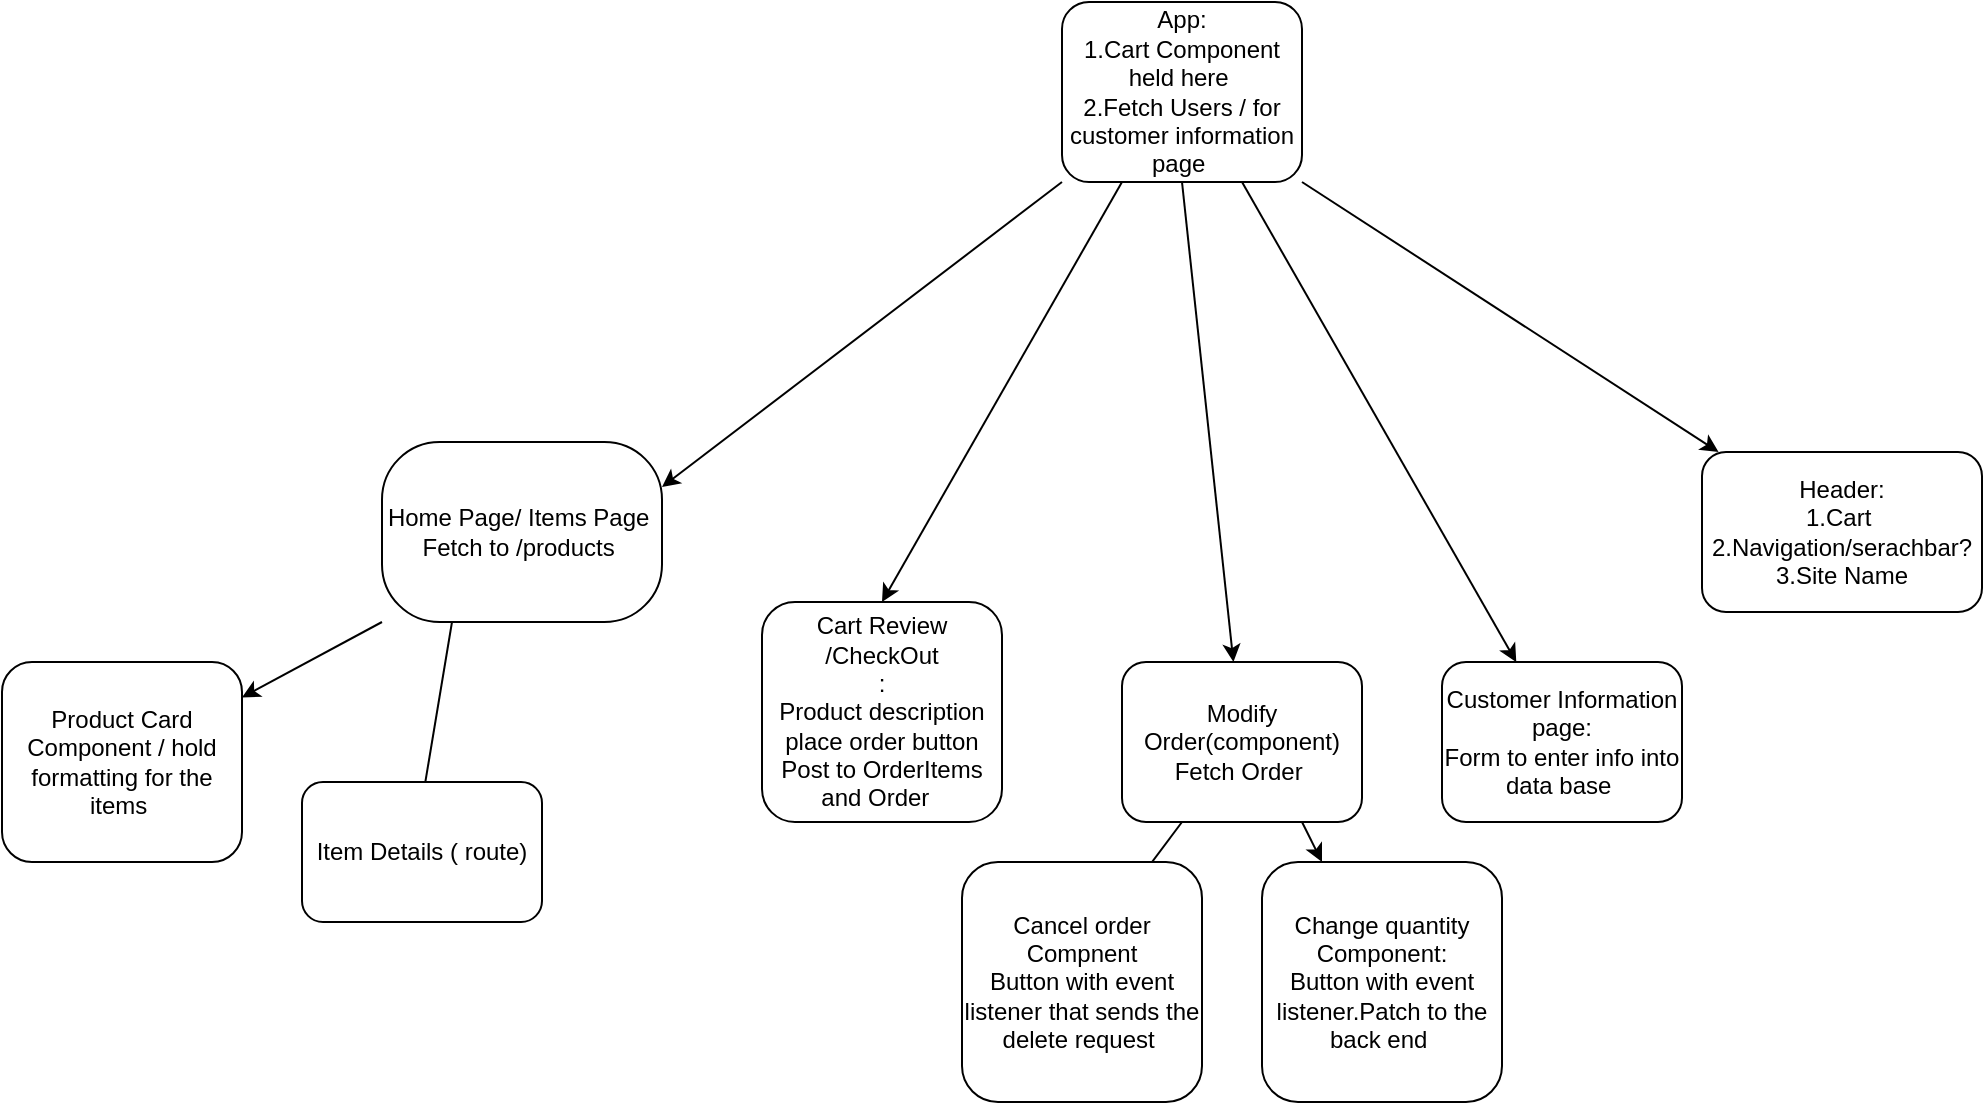 <mxfile>
    <diagram id="3uOzZn76dwP_P1qo776C" name="Page-1">
        <mxGraphModel dx="1519" dy="1599" grid="1" gridSize="10" guides="1" tooltips="1" connect="1" arrows="1" fold="1" page="1" pageScale="1" pageWidth="850" pageHeight="1100" math="0" shadow="0">
            <root>
                <mxCell id="0"/>
                <mxCell id="1" parent="0"/>
                <mxCell id="5" style="edgeStyle=none;html=1;exitX=0;exitY=1;exitDx=0;exitDy=0;entryX=1;entryY=0.25;entryDx=0;entryDy=0;" edge="1" parent="1" source="2" target="4">
                    <mxGeometry relative="1" as="geometry"/>
                </mxCell>
                <mxCell id="11" style="edgeStyle=none;html=1;exitX=0.75;exitY=1;exitDx=0;exitDy=0;" edge="1" parent="1" source="2" target="12">
                    <mxGeometry relative="1" as="geometry">
                        <mxPoint x="310" y="130" as="targetPoint"/>
                    </mxGeometry>
                </mxCell>
                <mxCell id="13" style="edgeStyle=none;html=1;exitX=1;exitY=1;exitDx=0;exitDy=0;" edge="1" parent="1" source="2" target="14">
                    <mxGeometry relative="1" as="geometry">
                        <mxPoint x="460" y="120" as="targetPoint"/>
                    </mxGeometry>
                </mxCell>
                <mxCell id="29" style="edgeStyle=none;html=1;exitX=0.5;exitY=1;exitDx=0;exitDy=0;" edge="1" parent="1" source="2" target="27">
                    <mxGeometry relative="1" as="geometry"/>
                </mxCell>
                <mxCell id="2" value="App:&lt;br&gt;1.Cart Component held here&amp;nbsp;&lt;br&gt;2.Fetch Users / for customer information page&amp;nbsp;" style="rounded=1;whiteSpace=wrap;html=1;" vertex="1" parent="1">
                    <mxGeometry x="250" y="-180" width="120" height="90" as="geometry"/>
                </mxCell>
                <mxCell id="6" style="edgeStyle=none;html=1;exitX=0;exitY=1;exitDx=0;exitDy=0;" edge="1" parent="1" source="4" target="7">
                    <mxGeometry relative="1" as="geometry">
                        <mxPoint x="-20" y="290" as="targetPoint"/>
                    </mxGeometry>
                </mxCell>
                <mxCell id="9" style="edgeStyle=none;html=1;entryX=0.5;entryY=0.143;entryDx=0;entryDy=0;entryPerimeter=0;exitX=0.25;exitY=1;exitDx=0;exitDy=0;" edge="1" parent="1" source="4" target="8">
                    <mxGeometry relative="1" as="geometry">
                        <mxPoint x="130" y="220" as="sourcePoint"/>
                    </mxGeometry>
                </mxCell>
                <mxCell id="16" style="edgeStyle=none;html=1;entryX=0.5;entryY=0;entryDx=0;entryDy=0;entryPerimeter=0;exitX=0.25;exitY=1;exitDx=0;exitDy=0;" edge="1" parent="1" source="2" target="15">
                    <mxGeometry relative="1" as="geometry">
                        <mxPoint x="250" y="160" as="sourcePoint"/>
                    </mxGeometry>
                </mxCell>
                <mxCell id="17" style="edgeStyle=none;html=1;" edge="1" parent="1">
                    <mxGeometry relative="1" as="geometry">
                        <mxPoint x="280" y="40" as="sourcePoint"/>
                        <mxPoint x="280" y="40" as="targetPoint"/>
                    </mxGeometry>
                </mxCell>
                <mxCell id="4" value="Home Page/ Items Page&amp;nbsp;&lt;br&gt;Fetch to /products&amp;nbsp;" style="rounded=1;whiteSpace=wrap;html=1;arcSize=32;" vertex="1" parent="1">
                    <mxGeometry x="-90" y="40" width="140" height="90" as="geometry"/>
                </mxCell>
                <mxCell id="7" value="Product Card Component / hold formatting for the items&amp;nbsp;" style="rounded=1;whiteSpace=wrap;html=1;" vertex="1" parent="1">
                    <mxGeometry x="-280" y="150" width="120" height="100" as="geometry"/>
                </mxCell>
                <mxCell id="8" value="Item Details ( route)" style="rounded=1;whiteSpace=wrap;html=1;" vertex="1" parent="1">
                    <mxGeometry x="-130" y="210" width="120" height="70" as="geometry"/>
                </mxCell>
                <mxCell id="12" value="Customer Information page:&lt;br&gt;Form to enter info into data base&amp;nbsp;" style="rounded=1;whiteSpace=wrap;html=1;" vertex="1" parent="1">
                    <mxGeometry x="440" y="150" width="120" height="80" as="geometry"/>
                </mxCell>
                <mxCell id="14" value="Header:&lt;br&gt;1.Cart&amp;nbsp;&lt;br&gt;2.Navigation/serachbar?&lt;br&gt;3.Site Name" style="rounded=1;whiteSpace=wrap;html=1;" vertex="1" parent="1">
                    <mxGeometry x="570" y="45" width="140" height="80" as="geometry"/>
                </mxCell>
                <mxCell id="15" value="Cart Review /CheckOut&lt;br&gt;:&lt;br&gt;Product description&lt;br&gt;place order button&lt;br&gt;Post to OrderItems and Order&amp;nbsp;&amp;nbsp;" style="rounded=1;whiteSpace=wrap;html=1;" vertex="1" parent="1">
                    <mxGeometry x="100" y="120" width="120" height="110" as="geometry"/>
                </mxCell>
                <mxCell id="30" style="edgeStyle=none;html=1;exitX=0.25;exitY=1;exitDx=0;exitDy=0;entryX=0.667;entryY=0.167;entryDx=0;entryDy=0;entryPerimeter=0;" edge="1" parent="1" source="27" target="33">
                    <mxGeometry relative="1" as="geometry">
                        <mxPoint x="290" y="290" as="targetPoint"/>
                    </mxGeometry>
                </mxCell>
                <mxCell id="31" style="edgeStyle=none;html=1;exitX=0.75;exitY=1;exitDx=0;exitDy=0;" edge="1" parent="1" source="27" target="32">
                    <mxGeometry relative="1" as="geometry">
                        <mxPoint x="410" y="300" as="targetPoint"/>
                    </mxGeometry>
                </mxCell>
                <mxCell id="27" value="Modify Order(component)&lt;br&gt;Fetch Order&amp;nbsp;" style="rounded=1;whiteSpace=wrap;html=1;" vertex="1" parent="1">
                    <mxGeometry x="280" y="150" width="120" height="80" as="geometry"/>
                </mxCell>
                <mxCell id="32" value="Change quantity Component:&lt;br&gt;Button with event listener.Patch to the back end&amp;nbsp;" style="rounded=1;whiteSpace=wrap;html=1;" vertex="1" parent="1">
                    <mxGeometry x="350" y="250" width="120" height="120" as="geometry"/>
                </mxCell>
                <mxCell id="33" value="Cancel order Compnent&lt;br&gt;Button with event listener that sends the delete request&amp;nbsp;" style="rounded=1;whiteSpace=wrap;html=1;" vertex="1" parent="1">
                    <mxGeometry x="200" y="250" width="120" height="120" as="geometry"/>
                </mxCell>
            </root>
        </mxGraphModel>
    </diagram>
</mxfile>